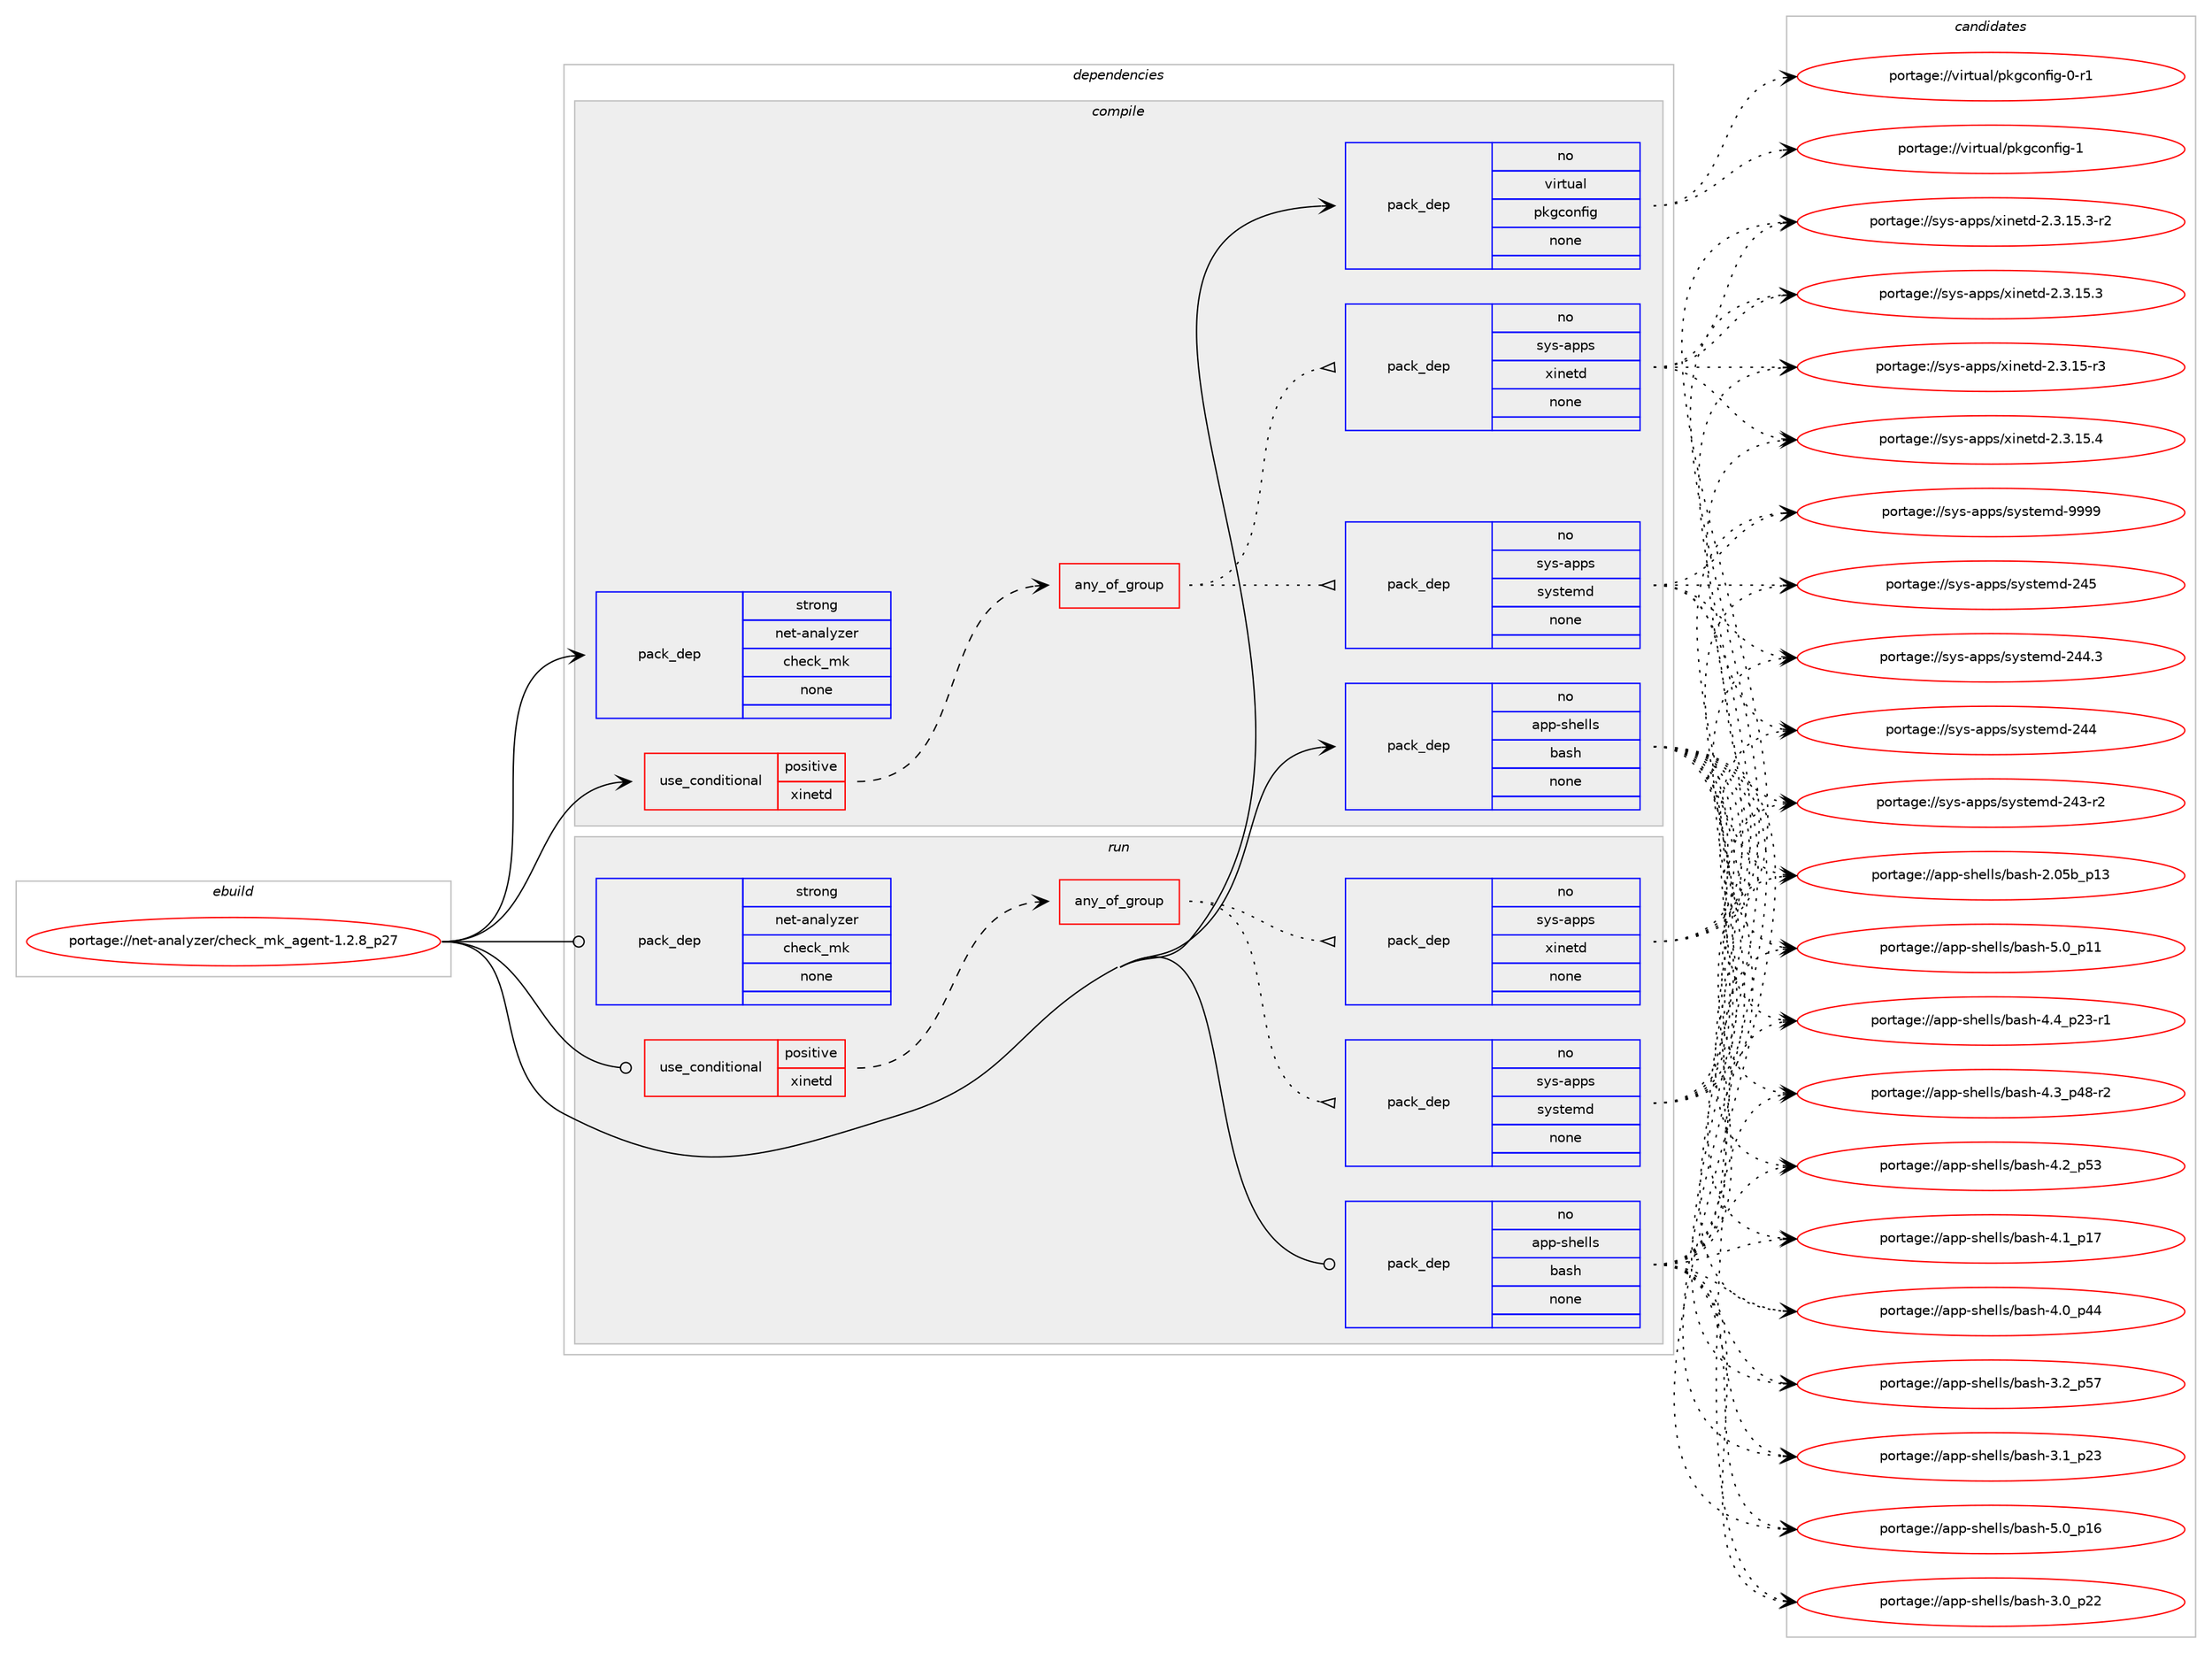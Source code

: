 digraph prolog {

# *************
# Graph options
# *************

newrank=true;
concentrate=true;
compound=true;
graph [rankdir=LR,fontname=Helvetica,fontsize=10,ranksep=1.5];#, ranksep=2.5, nodesep=0.2];
edge  [arrowhead=vee];
node  [fontname=Helvetica,fontsize=10];

# **********
# The ebuild
# **********

subgraph cluster_leftcol {
color=gray;
rank=same;
label=<<i>ebuild</i>>;
id [label="portage://net-analyzer/check_mk_agent-1.2.8_p27", color=red, width=4, href="../net-analyzer/check_mk_agent-1.2.8_p27.svg"];
}

# ****************
# The dependencies
# ****************

subgraph cluster_midcol {
color=gray;
label=<<i>dependencies</i>>;
subgraph cluster_compile {
fillcolor="#eeeeee";
style=filled;
label=<<i>compile</i>>;
subgraph cond4884 {
dependency27328 [label=<<TABLE BORDER="0" CELLBORDER="1" CELLSPACING="0" CELLPADDING="4"><TR><TD ROWSPAN="3" CELLPADDING="10">use_conditional</TD></TR><TR><TD>positive</TD></TR><TR><TD>xinetd</TD></TR></TABLE>>, shape=none, color=red];
subgraph any396 {
dependency27329 [label=<<TABLE BORDER="0" CELLBORDER="1" CELLSPACING="0" CELLPADDING="4"><TR><TD CELLPADDING="10">any_of_group</TD></TR></TABLE>>, shape=none, color=red];subgraph pack22036 {
dependency27330 [label=<<TABLE BORDER="0" CELLBORDER="1" CELLSPACING="0" CELLPADDING="4" WIDTH="220"><TR><TD ROWSPAN="6" CELLPADDING="30">pack_dep</TD></TR><TR><TD WIDTH="110">no</TD></TR><TR><TD>sys-apps</TD></TR><TR><TD>xinetd</TD></TR><TR><TD>none</TD></TR><TR><TD></TD></TR></TABLE>>, shape=none, color=blue];
}
dependency27329:e -> dependency27330:w [weight=20,style="dotted",arrowhead="oinv"];
subgraph pack22037 {
dependency27331 [label=<<TABLE BORDER="0" CELLBORDER="1" CELLSPACING="0" CELLPADDING="4" WIDTH="220"><TR><TD ROWSPAN="6" CELLPADDING="30">pack_dep</TD></TR><TR><TD WIDTH="110">no</TD></TR><TR><TD>sys-apps</TD></TR><TR><TD>systemd</TD></TR><TR><TD>none</TD></TR><TR><TD></TD></TR></TABLE>>, shape=none, color=blue];
}
dependency27329:e -> dependency27331:w [weight=20,style="dotted",arrowhead="oinv"];
}
dependency27328:e -> dependency27329:w [weight=20,style="dashed",arrowhead="vee"];
}
id:e -> dependency27328:w [weight=20,style="solid",arrowhead="vee"];
subgraph pack22038 {
dependency27332 [label=<<TABLE BORDER="0" CELLBORDER="1" CELLSPACING="0" CELLPADDING="4" WIDTH="220"><TR><TD ROWSPAN="6" CELLPADDING="30">pack_dep</TD></TR><TR><TD WIDTH="110">no</TD></TR><TR><TD>app-shells</TD></TR><TR><TD>bash</TD></TR><TR><TD>none</TD></TR><TR><TD></TD></TR></TABLE>>, shape=none, color=blue];
}
id:e -> dependency27332:w [weight=20,style="solid",arrowhead="vee"];
subgraph pack22039 {
dependency27333 [label=<<TABLE BORDER="0" CELLBORDER="1" CELLSPACING="0" CELLPADDING="4" WIDTH="220"><TR><TD ROWSPAN="6" CELLPADDING="30">pack_dep</TD></TR><TR><TD WIDTH="110">no</TD></TR><TR><TD>virtual</TD></TR><TR><TD>pkgconfig</TD></TR><TR><TD>none</TD></TR><TR><TD></TD></TR></TABLE>>, shape=none, color=blue];
}
id:e -> dependency27333:w [weight=20,style="solid",arrowhead="vee"];
subgraph pack22040 {
dependency27334 [label=<<TABLE BORDER="0" CELLBORDER="1" CELLSPACING="0" CELLPADDING="4" WIDTH="220"><TR><TD ROWSPAN="6" CELLPADDING="30">pack_dep</TD></TR><TR><TD WIDTH="110">strong</TD></TR><TR><TD>net-analyzer</TD></TR><TR><TD>check_mk</TD></TR><TR><TD>none</TD></TR><TR><TD></TD></TR></TABLE>>, shape=none, color=blue];
}
id:e -> dependency27334:w [weight=20,style="solid",arrowhead="vee"];
}
subgraph cluster_compileandrun {
fillcolor="#eeeeee";
style=filled;
label=<<i>compile and run</i>>;
}
subgraph cluster_run {
fillcolor="#eeeeee";
style=filled;
label=<<i>run</i>>;
subgraph cond4885 {
dependency27335 [label=<<TABLE BORDER="0" CELLBORDER="1" CELLSPACING="0" CELLPADDING="4"><TR><TD ROWSPAN="3" CELLPADDING="10">use_conditional</TD></TR><TR><TD>positive</TD></TR><TR><TD>xinetd</TD></TR></TABLE>>, shape=none, color=red];
subgraph any397 {
dependency27336 [label=<<TABLE BORDER="0" CELLBORDER="1" CELLSPACING="0" CELLPADDING="4"><TR><TD CELLPADDING="10">any_of_group</TD></TR></TABLE>>, shape=none, color=red];subgraph pack22041 {
dependency27337 [label=<<TABLE BORDER="0" CELLBORDER="1" CELLSPACING="0" CELLPADDING="4" WIDTH="220"><TR><TD ROWSPAN="6" CELLPADDING="30">pack_dep</TD></TR><TR><TD WIDTH="110">no</TD></TR><TR><TD>sys-apps</TD></TR><TR><TD>xinetd</TD></TR><TR><TD>none</TD></TR><TR><TD></TD></TR></TABLE>>, shape=none, color=blue];
}
dependency27336:e -> dependency27337:w [weight=20,style="dotted",arrowhead="oinv"];
subgraph pack22042 {
dependency27338 [label=<<TABLE BORDER="0" CELLBORDER="1" CELLSPACING="0" CELLPADDING="4" WIDTH="220"><TR><TD ROWSPAN="6" CELLPADDING="30">pack_dep</TD></TR><TR><TD WIDTH="110">no</TD></TR><TR><TD>sys-apps</TD></TR><TR><TD>systemd</TD></TR><TR><TD>none</TD></TR><TR><TD></TD></TR></TABLE>>, shape=none, color=blue];
}
dependency27336:e -> dependency27338:w [weight=20,style="dotted",arrowhead="oinv"];
}
dependency27335:e -> dependency27336:w [weight=20,style="dashed",arrowhead="vee"];
}
id:e -> dependency27335:w [weight=20,style="solid",arrowhead="odot"];
subgraph pack22043 {
dependency27339 [label=<<TABLE BORDER="0" CELLBORDER="1" CELLSPACING="0" CELLPADDING="4" WIDTH="220"><TR><TD ROWSPAN="6" CELLPADDING="30">pack_dep</TD></TR><TR><TD WIDTH="110">no</TD></TR><TR><TD>app-shells</TD></TR><TR><TD>bash</TD></TR><TR><TD>none</TD></TR><TR><TD></TD></TR></TABLE>>, shape=none, color=blue];
}
id:e -> dependency27339:w [weight=20,style="solid",arrowhead="odot"];
subgraph pack22044 {
dependency27340 [label=<<TABLE BORDER="0" CELLBORDER="1" CELLSPACING="0" CELLPADDING="4" WIDTH="220"><TR><TD ROWSPAN="6" CELLPADDING="30">pack_dep</TD></TR><TR><TD WIDTH="110">strong</TD></TR><TR><TD>net-analyzer</TD></TR><TR><TD>check_mk</TD></TR><TR><TD>none</TD></TR><TR><TD></TD></TR></TABLE>>, shape=none, color=blue];
}
id:e -> dependency27340:w [weight=20,style="solid",arrowhead="odot"];
}
}

# **************
# The candidates
# **************

subgraph cluster_choices {
rank=same;
color=gray;
label=<<i>candidates</i>>;

subgraph choice22036 {
color=black;
nodesep=1;
choice115121115459711211211547120105110101116100455046514649534652 [label="portage://sys-apps/xinetd-2.3.15.4", color=red, width=4,href="../sys-apps/xinetd-2.3.15.4.svg"];
choice1151211154597112112115471201051101011161004550465146495346514511450 [label="portage://sys-apps/xinetd-2.3.15.3-r2", color=red, width=4,href="../sys-apps/xinetd-2.3.15.3-r2.svg"];
choice115121115459711211211547120105110101116100455046514649534651 [label="portage://sys-apps/xinetd-2.3.15.3", color=red, width=4,href="../sys-apps/xinetd-2.3.15.3.svg"];
choice115121115459711211211547120105110101116100455046514649534511451 [label="portage://sys-apps/xinetd-2.3.15-r3", color=red, width=4,href="../sys-apps/xinetd-2.3.15-r3.svg"];
dependency27330:e -> choice115121115459711211211547120105110101116100455046514649534652:w [style=dotted,weight="100"];
dependency27330:e -> choice1151211154597112112115471201051101011161004550465146495346514511450:w [style=dotted,weight="100"];
dependency27330:e -> choice115121115459711211211547120105110101116100455046514649534651:w [style=dotted,weight="100"];
dependency27330:e -> choice115121115459711211211547120105110101116100455046514649534511451:w [style=dotted,weight="100"];
}
subgraph choice22037 {
color=black;
nodesep=1;
choice1151211154597112112115471151211151161011091004557575757 [label="portage://sys-apps/systemd-9999", color=red, width=4,href="../sys-apps/systemd-9999.svg"];
choice11512111545971121121154711512111511610110910045505253 [label="portage://sys-apps/systemd-245", color=red, width=4,href="../sys-apps/systemd-245.svg"];
choice115121115459711211211547115121115116101109100455052524651 [label="portage://sys-apps/systemd-244.3", color=red, width=4,href="../sys-apps/systemd-244.3.svg"];
choice11512111545971121121154711512111511610110910045505252 [label="portage://sys-apps/systemd-244", color=red, width=4,href="../sys-apps/systemd-244.svg"];
choice115121115459711211211547115121115116101109100455052514511450 [label="portage://sys-apps/systemd-243-r2", color=red, width=4,href="../sys-apps/systemd-243-r2.svg"];
dependency27331:e -> choice1151211154597112112115471151211151161011091004557575757:w [style=dotted,weight="100"];
dependency27331:e -> choice11512111545971121121154711512111511610110910045505253:w [style=dotted,weight="100"];
dependency27331:e -> choice115121115459711211211547115121115116101109100455052524651:w [style=dotted,weight="100"];
dependency27331:e -> choice11512111545971121121154711512111511610110910045505252:w [style=dotted,weight="100"];
dependency27331:e -> choice115121115459711211211547115121115116101109100455052514511450:w [style=dotted,weight="100"];
}
subgraph choice22038 {
color=black;
nodesep=1;
choice971121124511510410110810811547989711510445534648951124954 [label="portage://app-shells/bash-5.0_p16", color=red, width=4,href="../app-shells/bash-5.0_p16.svg"];
choice971121124511510410110810811547989711510445534648951124949 [label="portage://app-shells/bash-5.0_p11", color=red, width=4,href="../app-shells/bash-5.0_p11.svg"];
choice9711211245115104101108108115479897115104455246529511250514511449 [label="portage://app-shells/bash-4.4_p23-r1", color=red, width=4,href="../app-shells/bash-4.4_p23-r1.svg"];
choice9711211245115104101108108115479897115104455246519511252564511450 [label="portage://app-shells/bash-4.3_p48-r2", color=red, width=4,href="../app-shells/bash-4.3_p48-r2.svg"];
choice971121124511510410110810811547989711510445524650951125351 [label="portage://app-shells/bash-4.2_p53", color=red, width=4,href="../app-shells/bash-4.2_p53.svg"];
choice971121124511510410110810811547989711510445524649951124955 [label="portage://app-shells/bash-4.1_p17", color=red, width=4,href="../app-shells/bash-4.1_p17.svg"];
choice971121124511510410110810811547989711510445524648951125252 [label="portage://app-shells/bash-4.0_p44", color=red, width=4,href="../app-shells/bash-4.0_p44.svg"];
choice971121124511510410110810811547989711510445514650951125355 [label="portage://app-shells/bash-3.2_p57", color=red, width=4,href="../app-shells/bash-3.2_p57.svg"];
choice971121124511510410110810811547989711510445514649951125051 [label="portage://app-shells/bash-3.1_p23", color=red, width=4,href="../app-shells/bash-3.1_p23.svg"];
choice971121124511510410110810811547989711510445514648951125050 [label="portage://app-shells/bash-3.0_p22", color=red, width=4,href="../app-shells/bash-3.0_p22.svg"];
choice9711211245115104101108108115479897115104455046485398951124951 [label="portage://app-shells/bash-2.05b_p13", color=red, width=4,href="../app-shells/bash-2.05b_p13.svg"];
dependency27332:e -> choice971121124511510410110810811547989711510445534648951124954:w [style=dotted,weight="100"];
dependency27332:e -> choice971121124511510410110810811547989711510445534648951124949:w [style=dotted,weight="100"];
dependency27332:e -> choice9711211245115104101108108115479897115104455246529511250514511449:w [style=dotted,weight="100"];
dependency27332:e -> choice9711211245115104101108108115479897115104455246519511252564511450:w [style=dotted,weight="100"];
dependency27332:e -> choice971121124511510410110810811547989711510445524650951125351:w [style=dotted,weight="100"];
dependency27332:e -> choice971121124511510410110810811547989711510445524649951124955:w [style=dotted,weight="100"];
dependency27332:e -> choice971121124511510410110810811547989711510445524648951125252:w [style=dotted,weight="100"];
dependency27332:e -> choice971121124511510410110810811547989711510445514650951125355:w [style=dotted,weight="100"];
dependency27332:e -> choice971121124511510410110810811547989711510445514649951125051:w [style=dotted,weight="100"];
dependency27332:e -> choice971121124511510410110810811547989711510445514648951125050:w [style=dotted,weight="100"];
dependency27332:e -> choice9711211245115104101108108115479897115104455046485398951124951:w [style=dotted,weight="100"];
}
subgraph choice22039 {
color=black;
nodesep=1;
choice1181051141161179710847112107103991111101021051034549 [label="portage://virtual/pkgconfig-1", color=red, width=4,href="../virtual/pkgconfig-1.svg"];
choice11810511411611797108471121071039911111010210510345484511449 [label="portage://virtual/pkgconfig-0-r1", color=red, width=4,href="../virtual/pkgconfig-0-r1.svg"];
dependency27333:e -> choice1181051141161179710847112107103991111101021051034549:w [style=dotted,weight="100"];
dependency27333:e -> choice11810511411611797108471121071039911111010210510345484511449:w [style=dotted,weight="100"];
}
subgraph choice22040 {
color=black;
nodesep=1;
}
subgraph choice22041 {
color=black;
nodesep=1;
choice115121115459711211211547120105110101116100455046514649534652 [label="portage://sys-apps/xinetd-2.3.15.4", color=red, width=4,href="../sys-apps/xinetd-2.3.15.4.svg"];
choice1151211154597112112115471201051101011161004550465146495346514511450 [label="portage://sys-apps/xinetd-2.3.15.3-r2", color=red, width=4,href="../sys-apps/xinetd-2.3.15.3-r2.svg"];
choice115121115459711211211547120105110101116100455046514649534651 [label="portage://sys-apps/xinetd-2.3.15.3", color=red, width=4,href="../sys-apps/xinetd-2.3.15.3.svg"];
choice115121115459711211211547120105110101116100455046514649534511451 [label="portage://sys-apps/xinetd-2.3.15-r3", color=red, width=4,href="../sys-apps/xinetd-2.3.15-r3.svg"];
dependency27337:e -> choice115121115459711211211547120105110101116100455046514649534652:w [style=dotted,weight="100"];
dependency27337:e -> choice1151211154597112112115471201051101011161004550465146495346514511450:w [style=dotted,weight="100"];
dependency27337:e -> choice115121115459711211211547120105110101116100455046514649534651:w [style=dotted,weight="100"];
dependency27337:e -> choice115121115459711211211547120105110101116100455046514649534511451:w [style=dotted,weight="100"];
}
subgraph choice22042 {
color=black;
nodesep=1;
choice1151211154597112112115471151211151161011091004557575757 [label="portage://sys-apps/systemd-9999", color=red, width=4,href="../sys-apps/systemd-9999.svg"];
choice11512111545971121121154711512111511610110910045505253 [label="portage://sys-apps/systemd-245", color=red, width=4,href="../sys-apps/systemd-245.svg"];
choice115121115459711211211547115121115116101109100455052524651 [label="portage://sys-apps/systemd-244.3", color=red, width=4,href="../sys-apps/systemd-244.3.svg"];
choice11512111545971121121154711512111511610110910045505252 [label="portage://sys-apps/systemd-244", color=red, width=4,href="../sys-apps/systemd-244.svg"];
choice115121115459711211211547115121115116101109100455052514511450 [label="portage://sys-apps/systemd-243-r2", color=red, width=4,href="../sys-apps/systemd-243-r2.svg"];
dependency27338:e -> choice1151211154597112112115471151211151161011091004557575757:w [style=dotted,weight="100"];
dependency27338:e -> choice11512111545971121121154711512111511610110910045505253:w [style=dotted,weight="100"];
dependency27338:e -> choice115121115459711211211547115121115116101109100455052524651:w [style=dotted,weight="100"];
dependency27338:e -> choice11512111545971121121154711512111511610110910045505252:w [style=dotted,weight="100"];
dependency27338:e -> choice115121115459711211211547115121115116101109100455052514511450:w [style=dotted,weight="100"];
}
subgraph choice22043 {
color=black;
nodesep=1;
choice971121124511510410110810811547989711510445534648951124954 [label="portage://app-shells/bash-5.0_p16", color=red, width=4,href="../app-shells/bash-5.0_p16.svg"];
choice971121124511510410110810811547989711510445534648951124949 [label="portage://app-shells/bash-5.0_p11", color=red, width=4,href="../app-shells/bash-5.0_p11.svg"];
choice9711211245115104101108108115479897115104455246529511250514511449 [label="portage://app-shells/bash-4.4_p23-r1", color=red, width=4,href="../app-shells/bash-4.4_p23-r1.svg"];
choice9711211245115104101108108115479897115104455246519511252564511450 [label="portage://app-shells/bash-4.3_p48-r2", color=red, width=4,href="../app-shells/bash-4.3_p48-r2.svg"];
choice971121124511510410110810811547989711510445524650951125351 [label="portage://app-shells/bash-4.2_p53", color=red, width=4,href="../app-shells/bash-4.2_p53.svg"];
choice971121124511510410110810811547989711510445524649951124955 [label="portage://app-shells/bash-4.1_p17", color=red, width=4,href="../app-shells/bash-4.1_p17.svg"];
choice971121124511510410110810811547989711510445524648951125252 [label="portage://app-shells/bash-4.0_p44", color=red, width=4,href="../app-shells/bash-4.0_p44.svg"];
choice971121124511510410110810811547989711510445514650951125355 [label="portage://app-shells/bash-3.2_p57", color=red, width=4,href="../app-shells/bash-3.2_p57.svg"];
choice971121124511510410110810811547989711510445514649951125051 [label="portage://app-shells/bash-3.1_p23", color=red, width=4,href="../app-shells/bash-3.1_p23.svg"];
choice971121124511510410110810811547989711510445514648951125050 [label="portage://app-shells/bash-3.0_p22", color=red, width=4,href="../app-shells/bash-3.0_p22.svg"];
choice9711211245115104101108108115479897115104455046485398951124951 [label="portage://app-shells/bash-2.05b_p13", color=red, width=4,href="../app-shells/bash-2.05b_p13.svg"];
dependency27339:e -> choice971121124511510410110810811547989711510445534648951124954:w [style=dotted,weight="100"];
dependency27339:e -> choice971121124511510410110810811547989711510445534648951124949:w [style=dotted,weight="100"];
dependency27339:e -> choice9711211245115104101108108115479897115104455246529511250514511449:w [style=dotted,weight="100"];
dependency27339:e -> choice9711211245115104101108108115479897115104455246519511252564511450:w [style=dotted,weight="100"];
dependency27339:e -> choice971121124511510410110810811547989711510445524650951125351:w [style=dotted,weight="100"];
dependency27339:e -> choice971121124511510410110810811547989711510445524649951124955:w [style=dotted,weight="100"];
dependency27339:e -> choice971121124511510410110810811547989711510445524648951125252:w [style=dotted,weight="100"];
dependency27339:e -> choice971121124511510410110810811547989711510445514650951125355:w [style=dotted,weight="100"];
dependency27339:e -> choice971121124511510410110810811547989711510445514649951125051:w [style=dotted,weight="100"];
dependency27339:e -> choice971121124511510410110810811547989711510445514648951125050:w [style=dotted,weight="100"];
dependency27339:e -> choice9711211245115104101108108115479897115104455046485398951124951:w [style=dotted,weight="100"];
}
subgraph choice22044 {
color=black;
nodesep=1;
}
}

}
